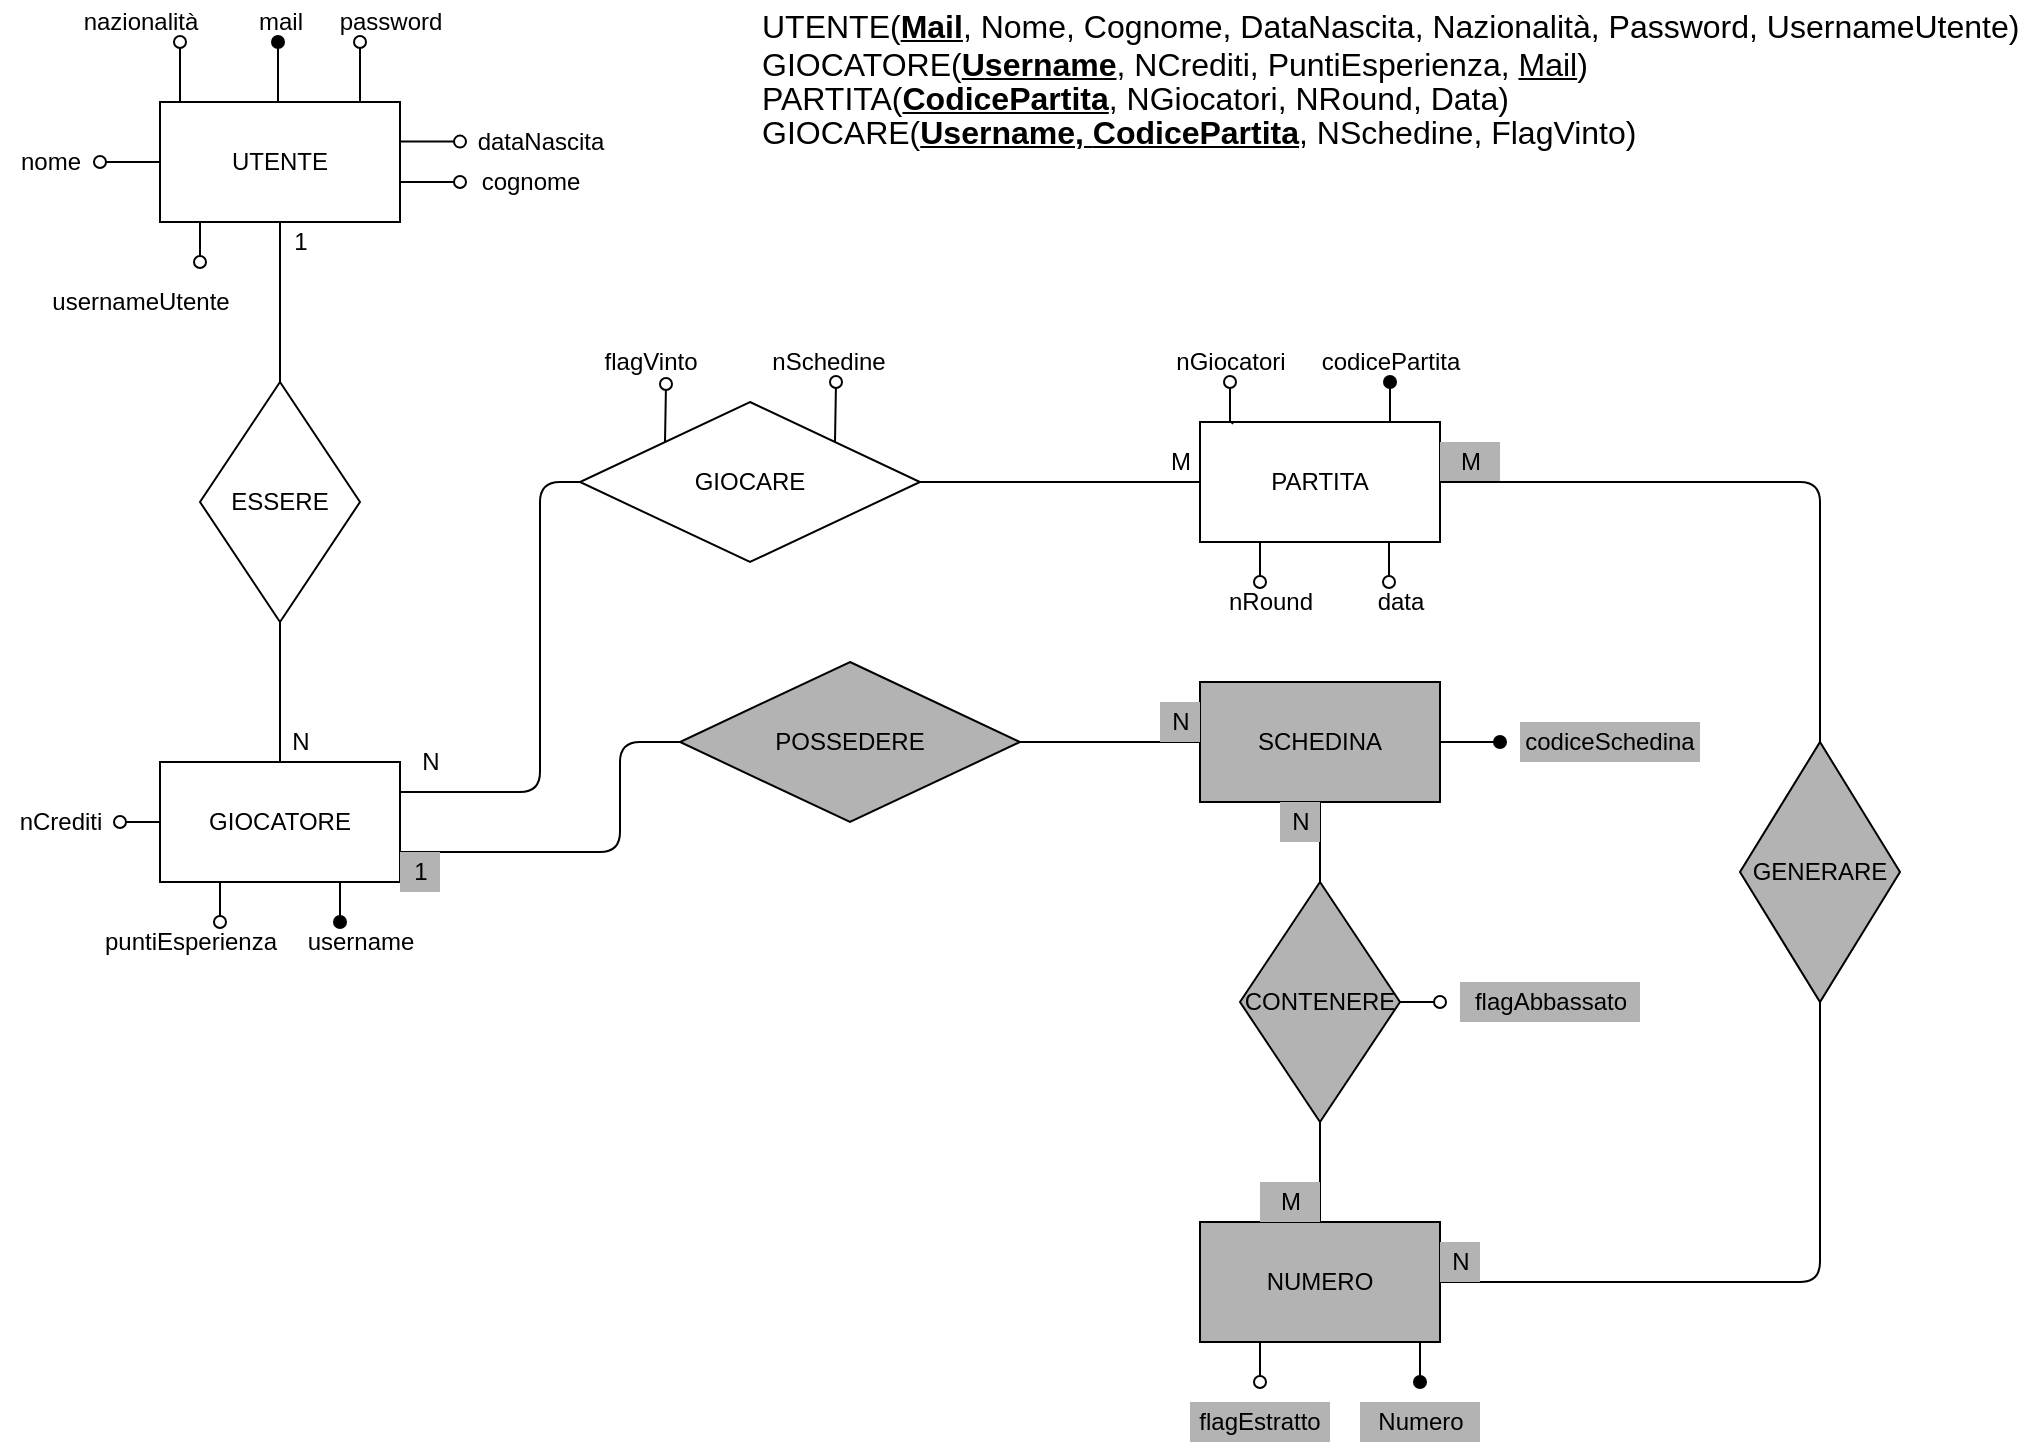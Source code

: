 <mxfile version="14.5.1" type="device"><diagram id="YhQTPaxm2v9blhF6kY-Z" name="Page-1"><mxGraphModel dx="868" dy="504" grid="1" gridSize="10" guides="1" tooltips="1" connect="1" arrows="1" fold="1" page="1" pageScale="1" pageWidth="827" pageHeight="1169" math="0" shadow="0"><root><mxCell id="0"/><mxCell id="1" parent="0"/><mxCell id="OMEKQB_H6W8WvMoo4OvK-1" value="UTENTE" style="rounded=0;whiteSpace=wrap;html=1;" parent="1" vertex="1"><mxGeometry x="80" y="100" width="120" height="60" as="geometry"/></mxCell><mxCell id="OMEKQB_H6W8WvMoo4OvK-3" value="" style="endArrow=oval;html=1;endFill=0;" parent="1" edge="1"><mxGeometry width="50" height="50" relative="1" as="geometry"><mxPoint x="90" y="100" as="sourcePoint"/><mxPoint x="90" y="70" as="targetPoint"/></mxGeometry></mxCell><mxCell id="OMEKQB_H6W8WvMoo4OvK-4" value="nome" style="text;html=1;align=center;verticalAlign=middle;resizable=0;points=[];autosize=1;" parent="1" vertex="1"><mxGeometry y="120" width="50" height="20" as="geometry"/></mxCell><mxCell id="OMEKQB_H6W8WvMoo4OvK-5" value="cognome" style="text;html=1;align=center;verticalAlign=middle;resizable=0;points=[];autosize=1;" parent="1" vertex="1"><mxGeometry x="235" y="130" width="60" height="20" as="geometry"/></mxCell><mxCell id="OMEKQB_H6W8WvMoo4OvK-6" value="mail" style="text;html=1;align=center;verticalAlign=middle;resizable=0;points=[];autosize=1;" parent="1" vertex="1"><mxGeometry x="120" y="50" width="40" height="20" as="geometry"/></mxCell><mxCell id="OMEKQB_H6W8WvMoo4OvK-7" value="password" style="text;html=1;align=center;verticalAlign=middle;resizable=0;points=[];autosize=1;" parent="1" vertex="1"><mxGeometry x="160" y="50" width="70" height="20" as="geometry"/></mxCell><mxCell id="OMEKQB_H6W8WvMoo4OvK-8" value="" style="endArrow=oval;html=1;endFill=0;exitX=1;exitY=0.33;exitDx=0;exitDy=0;exitPerimeter=0;" parent="1" source="OMEKQB_H6W8WvMoo4OvK-1" edge="1"><mxGeometry width="50" height="50" relative="1" as="geometry"><mxPoint x="210" y="119.8" as="sourcePoint"/><mxPoint x="230" y="119.8" as="targetPoint"/></mxGeometry></mxCell><mxCell id="OMEKQB_H6W8WvMoo4OvK-9" value="" style="endArrow=oval;html=1;endFill=1;" parent="1" edge="1"><mxGeometry width="50" height="50" relative="1" as="geometry"><mxPoint x="139" y="100" as="sourcePoint"/><mxPoint x="139" y="70" as="targetPoint"/></mxGeometry></mxCell><mxCell id="OMEKQB_H6W8WvMoo4OvK-10" value="" style="endArrow=oval;html=1;endFill=0;" parent="1" edge="1"><mxGeometry width="50" height="50" relative="1" as="geometry"><mxPoint x="180" y="100" as="sourcePoint"/><mxPoint x="180" y="70" as="targetPoint"/></mxGeometry></mxCell><mxCell id="OMEKQB_H6W8WvMoo4OvK-42" style="edgeStyle=orthogonalEdgeStyle;rounded=0;orthogonalLoop=1;jettySize=auto;html=1;startArrow=oval;startFill=0;endArrow=none;endFill=0;" parent="1" edge="1"><mxGeometry relative="1" as="geometry"><Array as="points"><mxPoint x="80" y="130"/></Array><mxPoint x="50" y="130" as="sourcePoint"/><mxPoint x="70" y="130" as="targetPoint"/></mxGeometry></mxCell><mxCell id="OMEKQB_H6W8WvMoo4OvK-11" value="dataNascita" style="text;html=1;align=center;verticalAlign=middle;resizable=0;points=[];autosize=1;" parent="1" vertex="1"><mxGeometry x="230" y="110" width="80" height="20" as="geometry"/></mxCell><mxCell id="OMEKQB_H6W8WvMoo4OvK-17" value="puntiEsperienza" style="text;html=1;align=center;verticalAlign=middle;resizable=0;points=[];autosize=1;" parent="1" vertex="1"><mxGeometry x="45" y="510" width="100" height="20" as="geometry"/></mxCell><mxCell id="OMEKQB_H6W8WvMoo4OvK-27" value="GIOCATORE" style="rounded=0;whiteSpace=wrap;html=1;" parent="1" vertex="1"><mxGeometry x="80" y="430" width="120" height="60" as="geometry"/></mxCell><mxCell id="OMEKQB_H6W8WvMoo4OvK-28" value="ESSERE" style="rhombus;whiteSpace=wrap;html=1;" parent="1" vertex="1"><mxGeometry x="100" y="240" width="80" height="120" as="geometry"/></mxCell><mxCell id="OMEKQB_H6W8WvMoo4OvK-32" value="" style="endArrow=none;html=1;entryX=0.5;entryY=1;entryDx=0;entryDy=0;exitX=0.5;exitY=0;exitDx=0;exitDy=0;" parent="1" source="OMEKQB_H6W8WvMoo4OvK-28" target="OMEKQB_H6W8WvMoo4OvK-1" edge="1"><mxGeometry width="50" height="50" relative="1" as="geometry"><mxPoint x="120" y="230" as="sourcePoint"/><mxPoint x="170" y="180" as="targetPoint"/></mxGeometry></mxCell><mxCell id="OMEKQB_H6W8WvMoo4OvK-33" value="" style="endArrow=none;html=1;entryX=0.5;entryY=1;entryDx=0;entryDy=0;exitX=0.5;exitY=0;exitDx=0;exitDy=0;" parent="1" source="OMEKQB_H6W8WvMoo4OvK-27" target="OMEKQB_H6W8WvMoo4OvK-28" edge="1"><mxGeometry width="50" height="50" relative="1" as="geometry"><mxPoint x="100" y="430" as="sourcePoint"/><mxPoint x="150" y="380" as="targetPoint"/></mxGeometry></mxCell><mxCell id="OMEKQB_H6W8WvMoo4OvK-37" value="PARTITA" style="rounded=0;whiteSpace=wrap;html=1;" parent="1" vertex="1"><mxGeometry x="600" y="260" width="120" height="60" as="geometry"/></mxCell><mxCell id="OMEKQB_H6W8WvMoo4OvK-40" style="edgeStyle=orthogonalEdgeStyle;rounded=0;orthogonalLoop=1;jettySize=auto;html=1;startArrow=oval;startFill=0;endArrow=none;endFill=0;" parent="1" source="OMEKQB_H6W8WvMoo4OvK-39" edge="1"><mxGeometry relative="1" as="geometry"><mxPoint x="616" y="261" as="targetPoint"/></mxGeometry></mxCell><mxCell id="OMEKQB_H6W8WvMoo4OvK-39" value="nGiocatori" style="text;html=1;align=center;verticalAlign=middle;resizable=0;points=[];autosize=1;" parent="1" vertex="1"><mxGeometry x="580" y="220" width="70" height="20" as="geometry"/></mxCell><mxCell id="OMEKQB_H6W8WvMoo4OvK-43" style="edgeStyle=orthogonalEdgeStyle;rounded=0;orthogonalLoop=1;jettySize=auto;html=1;startArrow=oval;startFill=1;endArrow=none;endFill=0;entryX=0.79;entryY=0.004;entryDx=0;entryDy=0;entryPerimeter=0;" parent="1" source="OMEKQB_H6W8WvMoo4OvK-41" target="OMEKQB_H6W8WvMoo4OvK-37" edge="1"><mxGeometry relative="1" as="geometry"><mxPoint x="700" y="262" as="targetPoint"/></mxGeometry></mxCell><mxCell id="OMEKQB_H6W8WvMoo4OvK-41" value="codicePartita" style="text;html=1;align=center;verticalAlign=middle;resizable=0;points=[];autosize=1;" parent="1" vertex="1"><mxGeometry x="650" y="220" width="90" height="20" as="geometry"/></mxCell><mxCell id="OMEKQB_H6W8WvMoo4OvK-44" value="GIOCARE" style="rhombus;whiteSpace=wrap;html=1;" parent="1" vertex="1"><mxGeometry x="290" y="250" width="170" height="80" as="geometry"/></mxCell><mxCell id="OMEKQB_H6W8WvMoo4OvK-46" value="" style="endArrow=none;html=1;entryX=0;entryY=0.5;entryDx=0;entryDy=0;exitX=1;exitY=0.5;exitDx=0;exitDy=0;" parent="1" source="OMEKQB_H6W8WvMoo4OvK-44" target="OMEKQB_H6W8WvMoo4OvK-37" edge="1"><mxGeometry width="50" height="50" relative="1" as="geometry"><mxPoint x="510" y="290" as="sourcePoint"/><mxPoint x="550" y="260" as="targetPoint"/><Array as="points"><mxPoint x="520" y="290"/></Array></mxGeometry></mxCell><mxCell id="OMEKQB_H6W8WvMoo4OvK-47" value="" style="endArrow=none;html=1;entryX=0;entryY=0.5;entryDx=0;entryDy=0;exitX=1;exitY=0.25;exitDx=0;exitDy=0;" parent="1" source="OMEKQB_H6W8WvMoo4OvK-27" target="OMEKQB_H6W8WvMoo4OvK-44" edge="1"><mxGeometry width="50" height="50" relative="1" as="geometry"><mxPoint x="250" y="480" as="sourcePoint"/><mxPoint x="300" y="430" as="targetPoint"/><Array as="points"><mxPoint x="270" y="445"/><mxPoint x="270" y="290"/></Array></mxGeometry></mxCell><mxCell id="OMEKQB_H6W8WvMoo4OvK-48" value="SCHEDINA" style="rounded=0;whiteSpace=wrap;html=1;fillColor=#B3B3B3;" parent="1" vertex="1"><mxGeometry x="600" y="390" width="120" height="60" as="geometry"/></mxCell><mxCell id="OMEKQB_H6W8WvMoo4OvK-49" value="POSSEDERE" style="rhombus;whiteSpace=wrap;html=1;fillColor=#B3B3B3;" parent="1" vertex="1"><mxGeometry x="340" y="380" width="170" height="80" as="geometry"/></mxCell><mxCell id="OMEKQB_H6W8WvMoo4OvK-50" value="" style="endArrow=none;html=1;entryX=0;entryY=0.5;entryDx=0;entryDy=0;exitX=1;exitY=0.5;exitDx=0;exitDy=0;" parent="1" source="OMEKQB_H6W8WvMoo4OvK-49" target="OMEKQB_H6W8WvMoo4OvK-48" edge="1"><mxGeometry width="50" height="50" relative="1" as="geometry"><mxPoint x="520" y="520" as="sourcePoint"/><mxPoint x="570" y="470" as="targetPoint"/></mxGeometry></mxCell><mxCell id="OMEKQB_H6W8WvMoo4OvK-51" value="" style="endArrow=none;html=1;entryX=0;entryY=0.5;entryDx=0;entryDy=0;exitX=1;exitY=0.75;exitDx=0;exitDy=0;" parent="1" source="OMEKQB_H6W8WvMoo4OvK-27" target="OMEKQB_H6W8WvMoo4OvK-49" edge="1"><mxGeometry width="50" height="50" relative="1" as="geometry"><mxPoint x="270" y="510" as="sourcePoint"/><mxPoint x="320" y="460" as="targetPoint"/><Array as="points"><mxPoint x="310" y="475"/><mxPoint x="310" y="420"/></Array></mxGeometry></mxCell><mxCell id="OMEKQB_H6W8WvMoo4OvK-52" value="codiceSchedina" style="text;html=1;strokeColor=none;fillColor=#B3B3B3;align=center;verticalAlign=middle;whiteSpace=wrap;rounded=0;" parent="1" vertex="1"><mxGeometry x="760" y="410" width="90" height="20" as="geometry"/></mxCell><mxCell id="OMEKQB_H6W8WvMoo4OvK-53" value="" style="endArrow=oval;html=1;endFill=1;exitX=1;exitY=0.5;exitDx=0;exitDy=0;" parent="1" source="OMEKQB_H6W8WvMoo4OvK-48" edge="1"><mxGeometry width="50" height="50" relative="1" as="geometry"><mxPoint x="720" y="450" as="sourcePoint"/><mxPoint x="750" y="420" as="targetPoint"/></mxGeometry></mxCell><mxCell id="OMEKQB_H6W8WvMoo4OvK-55" value="NUMERO" style="rounded=0;whiteSpace=wrap;html=1;fillColor=#B3B3B3;" parent="1" vertex="1"><mxGeometry x="600" y="660" width="120" height="60" as="geometry"/></mxCell><mxCell id="OMEKQB_H6W8WvMoo4OvK-56" value="CONTENERE" style="rhombus;whiteSpace=wrap;html=1;fillColor=#B3B3B3;" parent="1" vertex="1"><mxGeometry x="620" y="490" width="80" height="120" as="geometry"/></mxCell><mxCell id="OMEKQB_H6W8WvMoo4OvK-57" value="" style="endArrow=none;html=1;entryX=0.5;entryY=1;entryDx=0;entryDy=0;exitX=0.5;exitY=0;exitDx=0;exitDy=0;" parent="1" source="OMEKQB_H6W8WvMoo4OvK-56" target="OMEKQB_H6W8WvMoo4OvK-48" edge="1"><mxGeometry width="50" height="50" relative="1" as="geometry"><mxPoint x="540" y="550" as="sourcePoint"/><mxPoint x="590" y="500" as="targetPoint"/></mxGeometry></mxCell><mxCell id="OMEKQB_H6W8WvMoo4OvK-58" value="" style="endArrow=none;html=1;entryX=0.5;entryY=1;entryDx=0;entryDy=0;exitX=0.5;exitY=0;exitDx=0;exitDy=0;" parent="1" source="OMEKQB_H6W8WvMoo4OvK-55" target="OMEKQB_H6W8WvMoo4OvK-56" edge="1"><mxGeometry width="50" height="50" relative="1" as="geometry"><mxPoint x="580" y="670" as="sourcePoint"/><mxPoint x="630" y="620" as="targetPoint"/></mxGeometry></mxCell><mxCell id="OMEKQB_H6W8WvMoo4OvK-62" style="edgeStyle=orthogonalEdgeStyle;rounded=0;orthogonalLoop=1;jettySize=auto;html=1;entryX=1;entryY=0.5;entryDx=0;entryDy=0;startArrow=oval;startFill=0;endArrow=none;endFill=0;" parent="1" target="OMEKQB_H6W8WvMoo4OvK-56" edge="1"><mxGeometry relative="1" as="geometry"><Array as="points"><mxPoint x="720" y="550"/></Array><mxPoint x="720" y="550" as="sourcePoint"/></mxGeometry></mxCell><mxCell id="OMEKQB_H6W8WvMoo4OvK-61" value="flagAbbassato" style="text;html=1;align=center;verticalAlign=middle;resizable=0;points=[];autosize=1;fillColor=#B3B3B3;" parent="1" vertex="1"><mxGeometry x="730" y="540" width="90" height="20" as="geometry"/></mxCell><mxCell id="OMEKQB_H6W8WvMoo4OvK-63" value="N" style="text;html=1;align=center;verticalAlign=middle;resizable=0;points=[];autosize=1;fillColor=#B3B3B3;" parent="1" vertex="1"><mxGeometry x="640" y="450" width="20" height="20" as="geometry"/></mxCell><mxCell id="OMEKQB_H6W8WvMoo4OvK-64" value="M" style="text;html=1;align=center;verticalAlign=middle;resizable=0;points=[];autosize=1;fillColor=#B3B3B3;" parent="1" vertex="1"><mxGeometry x="630" y="640" width="30" height="20" as="geometry"/></mxCell><mxCell id="OMEKQB_H6W8WvMoo4OvK-84" value="" style="edgeStyle=orthogonalEdgeStyle;rounded=0;orthogonalLoop=1;jettySize=auto;html=1;startArrow=oval;startFill=0;endArrow=none;endFill=0;" parent="1" edge="1"><mxGeometry relative="1" as="geometry"><mxPoint x="294" y="690" as="targetPoint"/></mxGeometry></mxCell><mxCell id="OMEKQB_H6W8WvMoo4OvK-71" style="edgeStyle=orthogonalEdgeStyle;rounded=0;orthogonalLoop=1;jettySize=auto;html=1;startArrow=oval;startFill=0;endArrow=none;endFill=0;entryX=0.25;entryY=1;entryDx=0;entryDy=0;" parent="1" target="OMEKQB_H6W8WvMoo4OvK-55" edge="1"><mxGeometry relative="1" as="geometry"><mxPoint x="630" y="740" as="sourcePoint"/></mxGeometry></mxCell><mxCell id="OMEKQB_H6W8WvMoo4OvK-70" value="flagEstratto" style="text;html=1;strokeColor=none;fillColor=#B3B3B3;align=center;verticalAlign=middle;whiteSpace=wrap;rounded=0;" parent="1" vertex="1"><mxGeometry x="595" y="750" width="70" height="20" as="geometry"/></mxCell><mxCell id="OMEKQB_H6W8WvMoo4OvK-78" value="Numero" style="text;html=1;align=center;verticalAlign=middle;resizable=0;points=[];autosize=1;fillColor=#B3B3B3;" parent="1" vertex="1"><mxGeometry x="680" y="750" width="60" height="20" as="geometry"/></mxCell><mxCell id="OMEKQB_H6W8WvMoo4OvK-79" value="" style="endArrow=oval;html=1;endFill=1;exitX=0.25;exitY=1;exitDx=0;exitDy=0;entryX=0.5;entryY=0;entryDx=0;entryDy=0;" parent="1" edge="1"><mxGeometry width="50" height="50" relative="1" as="geometry"><mxPoint x="710" y="720" as="sourcePoint"/><mxPoint x="710" y="740" as="targetPoint"/></mxGeometry></mxCell><mxCell id="OMEKQB_H6W8WvMoo4OvK-91" value="GENERARE" style="rhombus;whiteSpace=wrap;html=1;fillColor=#B3B3B3;" parent="1" vertex="1"><mxGeometry x="870" y="420" width="80" height="130" as="geometry"/></mxCell><mxCell id="OMEKQB_H6W8WvMoo4OvK-93" value="" style="endArrow=none;html=1;entryX=0.5;entryY=1;entryDx=0;entryDy=0;exitX=1;exitY=0.5;exitDx=0;exitDy=0;" parent="1" source="OMEKQB_H6W8WvMoo4OvK-55" target="OMEKQB_H6W8WvMoo4OvK-91" edge="1"><mxGeometry width="50" height="50" relative="1" as="geometry"><mxPoint x="1040" y="710" as="sourcePoint"/><mxPoint x="830.0" y="310" as="targetPoint"/><Array as="points"><mxPoint x="910" y="690"/></Array></mxGeometry></mxCell><mxCell id="OMEKQB_H6W8WvMoo4OvK-95" value="N" style="text;html=1;align=center;verticalAlign=middle;resizable=0;points=[];autosize=1;fillColor=#B3B3B3;" parent="1" vertex="1"><mxGeometry x="720" y="670" width="20" height="20" as="geometry"/></mxCell><mxCell id="OMEKQB_H6W8WvMoo4OvK-97" value="M" style="text;html=1;align=center;verticalAlign=middle;resizable=0;points=[];autosize=1;fillColor=#B3B3B3;" parent="1" vertex="1"><mxGeometry x="720" y="270" width="30" height="20" as="geometry"/></mxCell><mxCell id="OMEKQB_H6W8WvMoo4OvK-98" value="nRound" style="text;html=1;align=center;verticalAlign=middle;resizable=0;points=[];autosize=1;" parent="1" vertex="1"><mxGeometry x="605" y="340" width="60" height="20" as="geometry"/></mxCell><mxCell id="OMEKQB_H6W8WvMoo4OvK-101" value="username" style="text;html=1;align=center;verticalAlign=middle;resizable=0;points=[];autosize=1;" parent="1" vertex="1"><mxGeometry x="145" y="510" width="70" height="20" as="geometry"/></mxCell><mxCell id="OMEKQB_H6W8WvMoo4OvK-103" value="nazionalità" style="text;html=1;align=center;verticalAlign=middle;resizable=0;points=[];autosize=1;" parent="1" vertex="1"><mxGeometry x="35" y="50" width="70" height="20" as="geometry"/></mxCell><mxCell id="OMEKQB_H6W8WvMoo4OvK-105" value="1" style="text;html=1;align=center;verticalAlign=middle;resizable=0;points=[];autosize=1;fillColor=#B3B3B3;" parent="1" vertex="1"><mxGeometry x="200" y="475" width="20" height="20" as="geometry"/></mxCell><mxCell id="OMEKQB_H6W8WvMoo4OvK-106" value="N" style="text;html=1;align=center;verticalAlign=middle;resizable=0;points=[];autosize=1;fillColor=#B3B3B3;" parent="1" vertex="1"><mxGeometry x="580" y="400" width="20" height="20" as="geometry"/></mxCell><mxCell id="OMEKQB_H6W8WvMoo4OvK-107" value="N" style="text;html=1;align=center;verticalAlign=middle;resizable=0;points=[];autosize=1;" parent="1" vertex="1"><mxGeometry x="205" y="420" width="20" height="20" as="geometry"/></mxCell><mxCell id="OMEKQB_H6W8WvMoo4OvK-108" value="M" style="text;html=1;align=center;verticalAlign=middle;resizable=0;points=[];autosize=1;" parent="1" vertex="1"><mxGeometry x="575" y="270" width="30" height="20" as="geometry"/></mxCell><mxCell id="OMEKQB_H6W8WvMoo4OvK-109" value="nSchedine" style="text;html=1;align=center;verticalAlign=middle;resizable=0;points=[];autosize=1;" parent="1" vertex="1"><mxGeometry x="379" y="220" width="70" height="20" as="geometry"/></mxCell><mxCell id="QB0B2jWpJBS39hhj6BKQ-2" value="" style="endArrow=oval;html=1;endFill=0;" parent="1" edge="1"><mxGeometry width="50" height="50" relative="1" as="geometry"><mxPoint x="200" y="140" as="sourcePoint"/><mxPoint x="230" y="140" as="targetPoint"/></mxGeometry></mxCell><mxCell id="QB0B2jWpJBS39hhj6BKQ-5" value="1" style="text;html=1;align=center;verticalAlign=middle;resizable=0;points=[];autosize=1;" parent="1" vertex="1"><mxGeometry x="140" y="160" width="20" height="20" as="geometry"/></mxCell><mxCell id="QB0B2jWpJBS39hhj6BKQ-6" value="N" style="text;html=1;align=center;verticalAlign=middle;resizable=0;points=[];autosize=1;" parent="1" vertex="1"><mxGeometry x="140" y="410" width="20" height="20" as="geometry"/></mxCell><mxCell id="QB0B2jWpJBS39hhj6BKQ-10" value="nCrediti" style="text;html=1;align=center;verticalAlign=middle;resizable=0;points=[];autosize=1;" parent="1" vertex="1"><mxGeometry y="450" width="60" height="20" as="geometry"/></mxCell><mxCell id="QB0B2jWpJBS39hhj6BKQ-12" style="edgeStyle=orthogonalEdgeStyle;rounded=0;orthogonalLoop=1;jettySize=auto;html=1;startArrow=oval;startFill=1;endArrow=none;endFill=0;entryX=0.75;entryY=1;entryDx=0;entryDy=0;" parent="1" target="OMEKQB_H6W8WvMoo4OvK-27" edge="1"><mxGeometry relative="1" as="geometry"><mxPoint x="170" y="510" as="sourcePoint"/><mxPoint x="110" y="430" as="targetPoint"/></mxGeometry></mxCell><mxCell id="QB0B2jWpJBS39hhj6BKQ-13" style="edgeStyle=orthogonalEdgeStyle;rounded=0;orthogonalLoop=1;jettySize=auto;html=1;startArrow=oval;startFill=0;endArrow=none;endFill=0;entryX=0.25;entryY=1;entryDx=0;entryDy=0;" parent="1" target="OMEKQB_H6W8WvMoo4OvK-37" edge="1"><mxGeometry relative="1" as="geometry"><mxPoint x="721" y="371" as="targetPoint"/><mxPoint x="630" y="340" as="sourcePoint"/></mxGeometry></mxCell><mxCell id="QB0B2jWpJBS39hhj6BKQ-15" value="" style="endArrow=none;html=1;exitX=1;exitY=0.5;exitDx=0;exitDy=0;entryX=0.5;entryY=0;entryDx=0;entryDy=0;" parent="1" source="OMEKQB_H6W8WvMoo4OvK-37" target="OMEKQB_H6W8WvMoo4OvK-91" edge="1"><mxGeometry width="50" height="50" relative="1" as="geometry"><mxPoint x="820" y="500" as="sourcePoint"/><mxPoint x="870" y="450" as="targetPoint"/><Array as="points"><mxPoint x="910" y="290"/></Array></mxGeometry></mxCell><mxCell id="yuaxNLlWsj_H6J84ENea-1" value="" style="endArrow=oval;html=1;endFill=0;exitX=0.25;exitY=1;exitDx=0;exitDy=0;" parent="1" source="OMEKQB_H6W8WvMoo4OvK-27" edge="1"><mxGeometry width="50" height="50" relative="1" as="geometry"><mxPoint x="100" y="530" as="sourcePoint"/><mxPoint x="110" y="510" as="targetPoint"/></mxGeometry></mxCell><mxCell id="yuaxNLlWsj_H6J84ENea-2" value="" style="endArrow=none;html=1;startArrow=oval;startFill=0;entryX=1;entryY=0;entryDx=0;entryDy=0;" parent="1" target="OMEKQB_H6W8WvMoo4OvK-44" edge="1"><mxGeometry width="50" height="50" relative="1" as="geometry"><mxPoint x="418" y="240" as="sourcePoint"/><mxPoint x="418" y="240" as="targetPoint"/></mxGeometry></mxCell><mxCell id="yuaxNLlWsj_H6J84ENea-3" value="" style="endArrow=none;html=1;startArrow=oval;startFill=0;entryX=0;entryY=0.5;entryDx=0;entryDy=0;exitX=1;exitY=0.5;exitDx=0;exitDy=0;exitPerimeter=0;" parent="1" source="QB0B2jWpJBS39hhj6BKQ-10" target="OMEKQB_H6W8WvMoo4OvK-27" edge="1"><mxGeometry width="50" height="50" relative="1" as="geometry"><mxPoint x="130" y="460" as="sourcePoint"/><mxPoint x="180" y="410" as="targetPoint"/></mxGeometry></mxCell><mxCell id="yuaxNLlWsj_H6J84ENea-11" value="&lt;p style=&quot;margin-bottom: 0cm ; line-height: 1px ; background: transparent&quot;&gt;&lt;font size=&quot;3&quot;&gt;UTENTE(&lt;/font&gt;&lt;u style=&quot;font-size: medium&quot;&gt;&lt;b&gt;Mail&lt;/b&gt;&lt;/u&gt;&lt;font size=&quot;3&quot;&gt;, Nome, Cognome, DataNascita, Nazionalità, Password, UsernameUtente&lt;/font&gt;&lt;font size=&quot;3&quot;&gt;)&lt;/font&gt;&lt;/p&gt;&lt;p style=&quot;margin-bottom: 0cm ; line-height: 1px ; background: transparent ; font-size: medium&quot;&gt;GIOCATORE(&lt;u&gt;&lt;b&gt;U&lt;/b&gt;&lt;/u&gt;&lt;u&gt;&lt;b&gt;sername&lt;/b&gt;&lt;/u&gt;, NCrediti, PuntiEsperienza, &lt;u&gt;Mail&lt;/u&gt;)&lt;/p&gt;&lt;p style=&quot;margin-bottom: 0cm ; line-height: 1px ; background: transparent ; font-size: medium&quot;&gt;PARTITA(&lt;u&gt;&lt;b&gt;CodicePartita&lt;/b&gt;&lt;/u&gt;, NGiocatori, NRound, Data)&lt;/p&gt;&lt;p style=&quot;margin-bottom: 0cm ; line-height: 1px ; background: transparent ; font-size: medium&quot;&gt;GIOCARE(&lt;u&gt;&lt;b&gt;Username&lt;/b&gt;&lt;/u&gt;&lt;u&gt;&lt;b&gt;, &lt;/b&gt;&lt;/u&gt;&lt;u&gt;&lt;b&gt;CodicePartita&lt;/b&gt;&lt;/u&gt;, NSchedine, FlagVinto)&lt;/p&gt;" style="text;html=1;align=left;verticalAlign=middle;resizable=0;points=[];autosize=1;" parent="1" vertex="1"><mxGeometry x="379" y="50" width="640" height="70" as="geometry"/></mxCell><mxCell id="-TnzpkklFbZ9NE8llNJC-1" value="flagVinto" style="text;html=1;align=center;verticalAlign=middle;resizable=0;points=[];autosize=1;" parent="1" vertex="1"><mxGeometry x="295" y="220" width="60" height="20" as="geometry"/></mxCell><mxCell id="-TnzpkklFbZ9NE8llNJC-2" value="" style="endArrow=none;html=1;startArrow=oval;startFill=0;entryX=0;entryY=0;entryDx=0;entryDy=0;" parent="1" target="OMEKQB_H6W8WvMoo4OvK-44" edge="1"><mxGeometry width="50" height="50" relative="1" as="geometry"><mxPoint x="333" y="241" as="sourcePoint"/><mxPoint x="330" y="270" as="targetPoint"/></mxGeometry></mxCell><mxCell id="-TnzpkklFbZ9NE8llNJC-3" value="data" style="text;html=1;align=center;verticalAlign=middle;resizable=0;points=[];autosize=1;" parent="1" vertex="1"><mxGeometry x="680" y="340" width="40" height="20" as="geometry"/></mxCell><mxCell id="-TnzpkklFbZ9NE8llNJC-4" style="edgeStyle=orthogonalEdgeStyle;rounded=0;orthogonalLoop=1;jettySize=auto;html=1;startArrow=oval;startFill=0;endArrow=none;endFill=0;entryX=0.25;entryY=1;entryDx=0;entryDy=0;" parent="1" edge="1"><mxGeometry relative="1" as="geometry"><mxPoint x="694.5" y="320" as="targetPoint"/><mxPoint x="694.5" y="340" as="sourcePoint"/></mxGeometry></mxCell><mxCell id="aSzUP0mKTBLRaa6L97gW-1" value="usernameUtente" style="text;html=1;align=center;verticalAlign=middle;resizable=0;points=[];autosize=1;" vertex="1" parent="1"><mxGeometry x="20" y="190" width="100" height="20" as="geometry"/></mxCell><mxCell id="aSzUP0mKTBLRaa6L97gW-2" value="" style="endArrow=none;html=1;startArrow=oval;startFill=0;" edge="1" parent="1"><mxGeometry width="50" height="50" relative="1" as="geometry"><mxPoint x="100" y="180" as="sourcePoint"/><mxPoint x="100" y="160" as="targetPoint"/></mxGeometry></mxCell></root></mxGraphModel></diagram></mxfile>